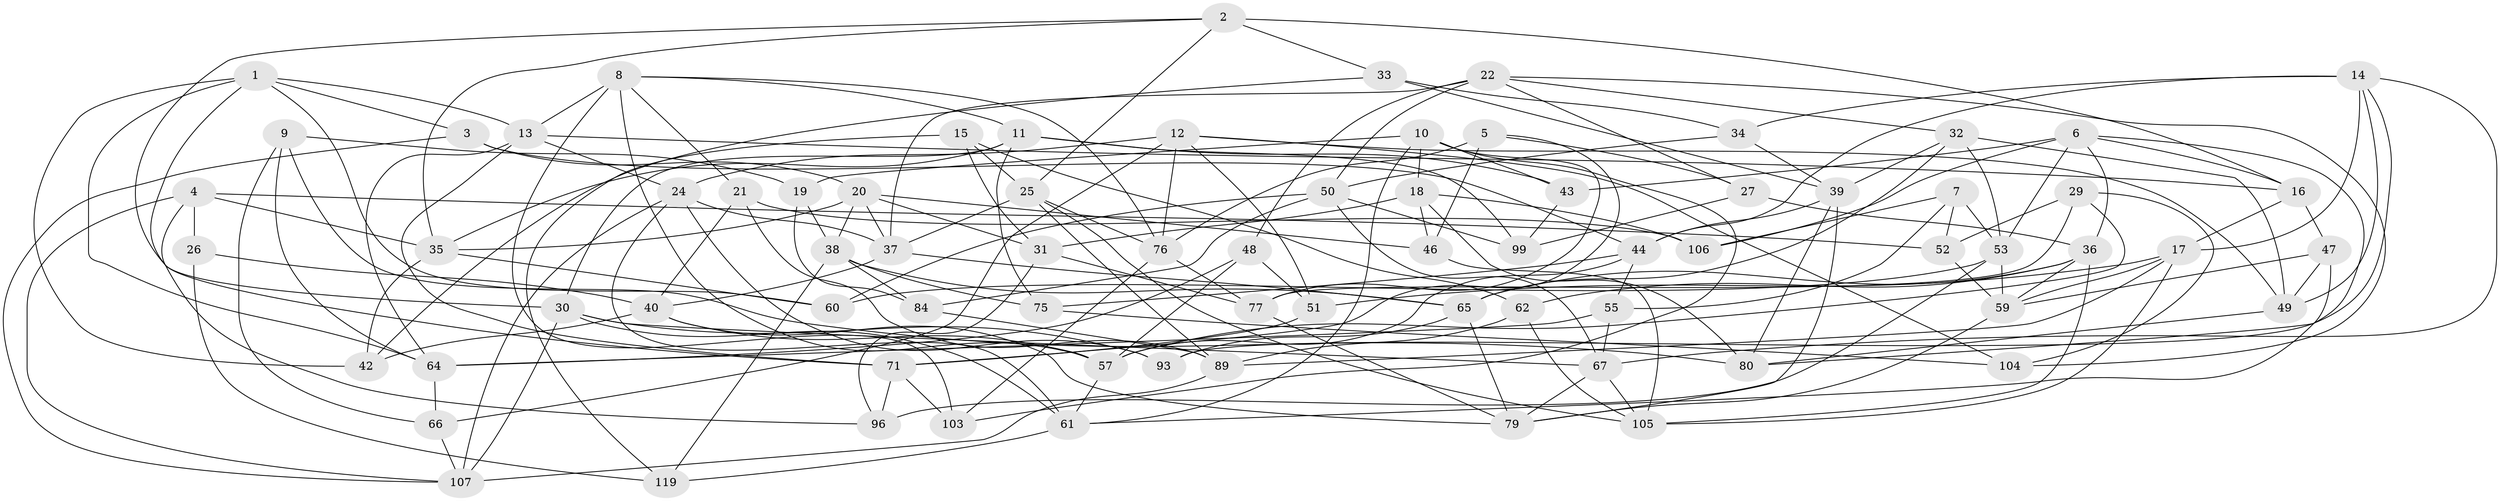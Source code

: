 // original degree distribution, {4: 1.0}
// Generated by graph-tools (version 1.1) at 2025/42/03/06/25 10:42:18]
// undirected, 76 vertices, 191 edges
graph export_dot {
graph [start="1"]
  node [color=gray90,style=filled];
  1 [super="+56"];
  2 [super="+58"];
  3;
  4 [super="+45"];
  5;
  6 [super="+101"];
  7;
  8 [super="+94"];
  9;
  10 [super="+73"];
  11 [super="+23"];
  12 [super="+116"];
  13 [super="+68"];
  14 [super="+109"];
  15;
  16 [super="+85"];
  17 [super="+118"];
  18 [super="+54"];
  19;
  20 [super="+86"];
  21;
  22 [super="+63"];
  24 [super="+28"];
  25 [super="+91"];
  26;
  27;
  29;
  30 [super="+97"];
  31 [super="+69"];
  32 [super="+72"];
  33;
  34;
  35 [super="+102"];
  36 [super="+87"];
  37 [super="+95"];
  38 [super="+92"];
  39 [super="+41"];
  40 [super="+70"];
  42;
  43;
  44 [super="+83"];
  46;
  47;
  48;
  49 [super="+110"];
  50 [super="+81"];
  51;
  52;
  53 [super="+98"];
  55;
  57 [super="+120"];
  59 [super="+117"];
  60;
  61 [super="+111"];
  62;
  64 [super="+114"];
  65 [super="+88"];
  66;
  67 [super="+78"];
  71 [super="+74"];
  75;
  76 [super="+90"];
  77 [super="+112"];
  79 [super="+113"];
  80 [super="+82"];
  84;
  89 [super="+100"];
  93;
  96;
  99;
  103;
  104;
  105 [super="+115"];
  106;
  107 [super="+108"];
  119;
  1 -- 3;
  1 -- 71;
  1 -- 64;
  1 -- 42;
  1 -- 60;
  1 -- 13;
  2 -- 25;
  2 -- 35;
  2 -- 16 [weight=2];
  2 -- 33;
  2 -- 30;
  3 -- 20;
  3 -- 44;
  3 -- 107;
  4 -- 96;
  4 -- 52;
  4 -- 26 [weight=2];
  4 -- 107;
  4 -- 35;
  5 -- 46;
  5 -- 76;
  5 -- 71;
  5 -- 27;
  6 -- 80;
  6 -- 53;
  6 -- 16;
  6 -- 106;
  6 -- 43;
  6 -- 36;
  7 -- 106;
  7 -- 52;
  7 -- 55;
  7 -- 53;
  8 -- 57;
  8 -- 13;
  8 -- 76;
  8 -- 11;
  8 -- 21;
  8 -- 103;
  9 -- 19;
  9 -- 66;
  9 -- 64;
  9 -- 80;
  10 -- 19;
  10 -- 103;
  10 -- 77;
  10 -- 43;
  10 -- 61;
  10 -- 18;
  11 -- 43;
  11 -- 75;
  11 -- 99;
  11 -- 35;
  11 -- 30;
  12 -- 104;
  12 -- 49;
  12 -- 51;
  12 -- 24;
  12 -- 66;
  12 -- 76;
  13 -- 24;
  13 -- 71;
  13 -- 64;
  13 -- 16;
  14 -- 93;
  14 -- 34;
  14 -- 17;
  14 -- 44;
  14 -- 49;
  14 -- 67;
  15 -- 62;
  15 -- 31;
  15 -- 119;
  15 -- 25;
  16 -- 47;
  16 -- 17;
  17 -- 59;
  17 -- 51;
  17 -- 105;
  17 -- 89;
  18 -- 80 [weight=2];
  18 -- 31;
  18 -- 46;
  18 -- 106;
  19 -- 84;
  19 -- 38;
  20 -- 37;
  20 -- 35;
  20 -- 38;
  20 -- 46;
  20 -- 31;
  21 -- 89;
  21 -- 40;
  21 -- 106;
  22 -- 104;
  22 -- 32;
  22 -- 48;
  22 -- 27;
  22 -- 50;
  22 -- 37;
  24 -- 107;
  24 -- 37;
  24 -- 93;
  24 -- 61;
  25 -- 37;
  25 -- 89;
  25 -- 105;
  25 -- 76;
  26 -- 119;
  26 -- 40;
  27 -- 99;
  27 -- 36;
  29 -- 57;
  29 -- 52;
  29 -- 104;
  29 -- 77;
  30 -- 93;
  30 -- 107;
  30 -- 67;
  30 -- 61;
  31 -- 77 [weight=2];
  31 -- 96;
  32 -- 65;
  32 -- 39;
  32 -- 49 [weight=2];
  32 -- 53;
  33 -- 39;
  33 -- 34;
  33 -- 42;
  34 -- 50;
  34 -- 39;
  35 -- 42;
  35 -- 60;
  36 -- 62;
  36 -- 105;
  36 -- 65;
  36 -- 59;
  37 -- 40;
  37 -- 65;
  38 -- 84;
  38 -- 65;
  38 -- 75;
  38 -- 119;
  39 -- 79;
  39 -- 80;
  39 -- 44;
  40 -- 57;
  40 -- 42;
  40 -- 79;
  43 -- 99;
  44 -- 75;
  44 -- 57;
  44 -- 55;
  46 -- 105;
  47 -- 61;
  47 -- 49;
  47 -- 59;
  48 -- 64;
  48 -- 51;
  48 -- 57;
  49 -- 80;
  50 -- 60;
  50 -- 84;
  50 -- 99;
  50 -- 67;
  51 -- 71;
  52 -- 59;
  53 -- 96;
  53 -- 60;
  53 -- 59;
  55 -- 67;
  55 -- 64;
  57 -- 61;
  59 -- 79;
  61 -- 119;
  62 -- 89;
  62 -- 105;
  64 -- 66;
  65 -- 93;
  65 -- 79;
  66 -- 107;
  67 -- 105;
  67 -- 79;
  71 -- 96;
  71 -- 103;
  75 -- 104;
  76 -- 103;
  76 -- 77;
  77 -- 79;
  84 -- 89;
  89 -- 107;
}
